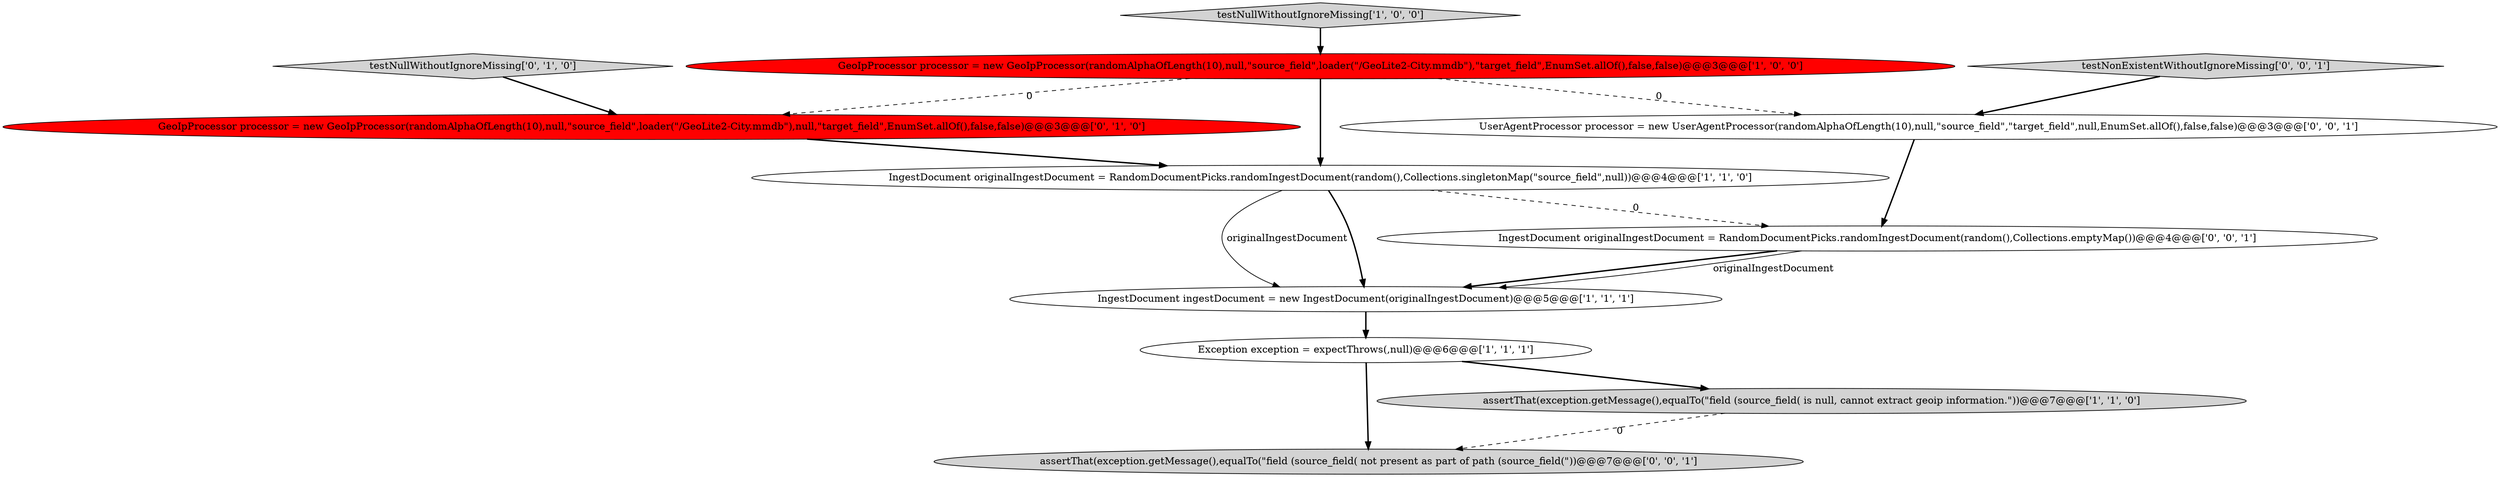 digraph {
3 [style = filled, label = "Exception exception = expectThrows(,null)@@@6@@@['1', '1', '1']", fillcolor = white, shape = ellipse image = "AAA0AAABBB1BBB"];
6 [style = filled, label = "testNullWithoutIgnoreMissing['0', '1', '0']", fillcolor = lightgray, shape = diamond image = "AAA0AAABBB2BBB"];
0 [style = filled, label = "GeoIpProcessor processor = new GeoIpProcessor(randomAlphaOfLength(10),null,\"source_field\",loader(\"/GeoLite2-City.mmdb\"),\"target_field\",EnumSet.allOf(),false,false)@@@3@@@['1', '0', '0']", fillcolor = red, shape = ellipse image = "AAA1AAABBB1BBB"];
8 [style = filled, label = "assertThat(exception.getMessage(),equalTo(\"field (source_field( not present as part of path (source_field(\"))@@@7@@@['0', '0', '1']", fillcolor = lightgray, shape = ellipse image = "AAA0AAABBB3BBB"];
10 [style = filled, label = "testNonExistentWithoutIgnoreMissing['0', '0', '1']", fillcolor = lightgray, shape = diamond image = "AAA0AAABBB3BBB"];
7 [style = filled, label = "GeoIpProcessor processor = new GeoIpProcessor(randomAlphaOfLength(10),null,\"source_field\",loader(\"/GeoLite2-City.mmdb\"),null,\"target_field\",EnumSet.allOf(),false,false)@@@3@@@['0', '1', '0']", fillcolor = red, shape = ellipse image = "AAA1AAABBB2BBB"];
4 [style = filled, label = "assertThat(exception.getMessage(),equalTo(\"field (source_field( is null, cannot extract geoip information.\"))@@@7@@@['1', '1', '0']", fillcolor = lightgray, shape = ellipse image = "AAA0AAABBB1BBB"];
1 [style = filled, label = "testNullWithoutIgnoreMissing['1', '0', '0']", fillcolor = lightgray, shape = diamond image = "AAA0AAABBB1BBB"];
11 [style = filled, label = "UserAgentProcessor processor = new UserAgentProcessor(randomAlphaOfLength(10),null,\"source_field\",\"target_field\",null,EnumSet.allOf(),false,false)@@@3@@@['0', '0', '1']", fillcolor = white, shape = ellipse image = "AAA0AAABBB3BBB"];
9 [style = filled, label = "IngestDocument originalIngestDocument = RandomDocumentPicks.randomIngestDocument(random(),Collections.emptyMap())@@@4@@@['0', '0', '1']", fillcolor = white, shape = ellipse image = "AAA0AAABBB3BBB"];
5 [style = filled, label = "IngestDocument ingestDocument = new IngestDocument(originalIngestDocument)@@@5@@@['1', '1', '1']", fillcolor = white, shape = ellipse image = "AAA0AAABBB1BBB"];
2 [style = filled, label = "IngestDocument originalIngestDocument = RandomDocumentPicks.randomIngestDocument(random(),Collections.singletonMap(\"source_field\",null))@@@4@@@['1', '1', '0']", fillcolor = white, shape = ellipse image = "AAA0AAABBB1BBB"];
9->5 [style = bold, label=""];
5->3 [style = bold, label=""];
9->5 [style = solid, label="originalIngestDocument"];
0->11 [style = dashed, label="0"];
0->2 [style = bold, label=""];
1->0 [style = bold, label=""];
4->8 [style = dashed, label="0"];
6->7 [style = bold, label=""];
2->5 [style = solid, label="originalIngestDocument"];
0->7 [style = dashed, label="0"];
11->9 [style = bold, label=""];
2->9 [style = dashed, label="0"];
3->4 [style = bold, label=""];
7->2 [style = bold, label=""];
3->8 [style = bold, label=""];
2->5 [style = bold, label=""];
10->11 [style = bold, label=""];
}
